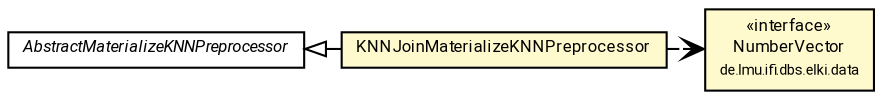 #!/usr/local/bin/dot
#
# Class diagram 
# Generated by UMLGraph version R5_7_2-60-g0e99a6 (http://www.spinellis.gr/umlgraph/)
#

digraph G {
	graph [fontnames="svg"]
	edge [fontname="Roboto",fontsize=7,labelfontname="Roboto",labelfontsize=7,color="black"];
	node [fontname="Roboto",fontcolor="black",fontsize=8,shape=plaintext,margin=0,width=0,height=0];
	nodesep=0.15;
	ranksep=0.25;
	rankdir=LR;
	// de.lmu.ifi.dbs.elki.index.preprocessed.knn.KNNJoinMaterializeKNNPreprocessor<V extends de.lmu.ifi.dbs.elki.data.NumberVector>
	c5869552 [label=<<table title="de.lmu.ifi.dbs.elki.index.preprocessed.knn.KNNJoinMaterializeKNNPreprocessor" border="0" cellborder="1" cellspacing="0" cellpadding="2" bgcolor="lemonChiffon" href="KNNJoinMaterializeKNNPreprocessor.html" target="_parent">
		<tr><td><table border="0" cellspacing="0" cellpadding="1">
		<tr><td align="center" balign="center"> <font face="Roboto">KNNJoinMaterializeKNNPreprocessor</font> </td></tr>
		</table></td></tr>
		</table>>, URL="KNNJoinMaterializeKNNPreprocessor.html"];
	// de.lmu.ifi.dbs.elki.data.NumberVector
	c5870706 [label=<<table title="de.lmu.ifi.dbs.elki.data.NumberVector" border="0" cellborder="1" cellspacing="0" cellpadding="2" bgcolor="LemonChiffon" href="../../../data/NumberVector.html" target="_parent">
		<tr><td><table border="0" cellspacing="0" cellpadding="1">
		<tr><td align="center" balign="center"> &#171;interface&#187; </td></tr>
		<tr><td align="center" balign="center"> <font face="Roboto">NumberVector</font> </td></tr>
		<tr><td align="center" balign="center"> <font face="Roboto" point-size="7.0">de.lmu.ifi.dbs.elki.data</font> </td></tr>
		</table></td></tr>
		</table>>, URL="../../../data/NumberVector.html"];
	// de.lmu.ifi.dbs.elki.index.preprocessed.knn.AbstractMaterializeKNNPreprocessor<O>
	c5872026 [label=<<table title="de.lmu.ifi.dbs.elki.index.preprocessed.knn.AbstractMaterializeKNNPreprocessor" border="0" cellborder="1" cellspacing="0" cellpadding="2" href="AbstractMaterializeKNNPreprocessor.html" target="_parent">
		<tr><td><table border="0" cellspacing="0" cellpadding="1">
		<tr><td align="center" balign="center"> <font face="Roboto"><i>AbstractMaterializeKNNPreprocessor</i></font> </td></tr>
		</table></td></tr>
		</table>>, URL="AbstractMaterializeKNNPreprocessor.html"];
	// de.lmu.ifi.dbs.elki.index.preprocessed.knn.KNNJoinMaterializeKNNPreprocessor<V extends de.lmu.ifi.dbs.elki.data.NumberVector> extends de.lmu.ifi.dbs.elki.index.preprocessed.knn.AbstractMaterializeKNNPreprocessor<O>
	c5872026 -> c5869552 [arrowtail=empty,dir=back,weight=10];
	// de.lmu.ifi.dbs.elki.index.preprocessed.knn.KNNJoinMaterializeKNNPreprocessor<V extends de.lmu.ifi.dbs.elki.data.NumberVector> depend de.lmu.ifi.dbs.elki.data.NumberVector
	c5869552 -> c5870706 [arrowhead=open,style=dashed,weight=0];
}

